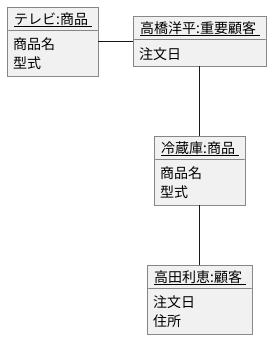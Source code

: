 @startuml  

object "<u>テレビ:商品 </u>" as merchandise1 {
商品名
型式
}

object "<u>冷蔵庫:商品 </u>" as merchandise2 {
商品名
型式
}


' object "<u>:注文 </u>" as  {
' 注文日
' 数量
' }

object "<u>高田利恵:顧客 </u>" as customer {
注文日
住所
}

object "<u>高橋洋平:重要顧客 </u>" as importantcustomer {
注文日
}

merchandise1 -ri- importantcustomer
merchandise2 -up- importantcustomer
merchandise2 -- customer
@enduml
